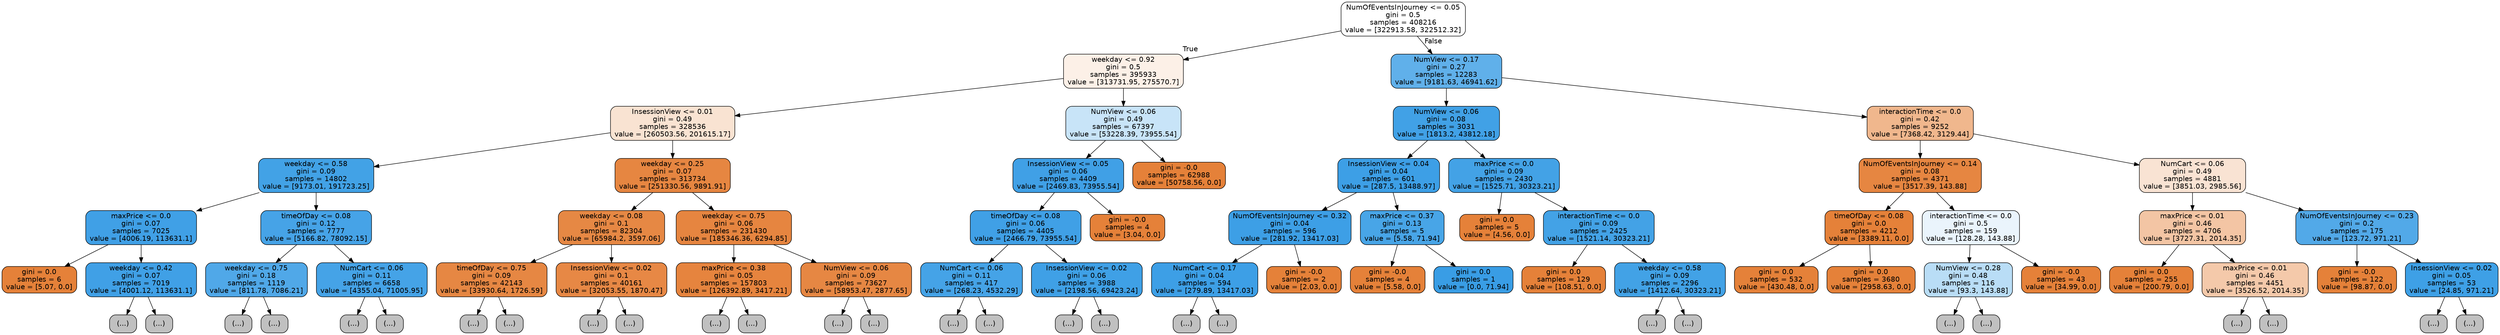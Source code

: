 digraph Tree {
node [shape=box, style="filled, rounded", color="black", fontname="helvetica"] ;
edge [fontname="helvetica"] ;
0 [label="NumOfEventsInJourney <= 0.05\ngini = 0.5\nsamples = 408216\nvalue = [322913.58, 322512.32]", fillcolor="#ffffff"] ;
1 [label="weekday <= 0.92\ngini = 0.5\nsamples = 395933\nvalue = [313731.95, 275570.7]", fillcolor="#fcf0e7"] ;
0 -> 1 [labeldistance=2.5, labelangle=45, headlabel="True"] ;
2 [label="InsessionView <= 0.01\ngini = 0.49\nsamples = 328536\nvalue = [260503.56, 201615.17]", fillcolor="#f9e3d2"] ;
1 -> 2 ;
3 [label="weekday <= 0.58\ngini = 0.09\nsamples = 14802\nvalue = [9173.01, 191723.25]", fillcolor="#42a2e6"] ;
2 -> 3 ;
4 [label="maxPrice <= 0.0\ngini = 0.07\nsamples = 7025\nvalue = [4006.19, 113631.1]", fillcolor="#40a0e6"] ;
3 -> 4 ;
5 [label="gini = 0.0\nsamples = 6\nvalue = [5.07, 0.0]", fillcolor="#e58139"] ;
4 -> 5 ;
6 [label="weekday <= 0.42\ngini = 0.07\nsamples = 7019\nvalue = [4001.12, 113631.1]", fillcolor="#40a0e6"] ;
4 -> 6 ;
7 [label="(...)", fillcolor="#C0C0C0"] ;
6 -> 7 ;
30 [label="(...)", fillcolor="#C0C0C0"] ;
6 -> 30 ;
53 [label="timeOfDay <= 0.08\ngini = 0.12\nsamples = 7777\nvalue = [5166.82, 78092.15]", fillcolor="#46a3e7"] ;
3 -> 53 ;
54 [label="weekday <= 0.75\ngini = 0.18\nsamples = 1119\nvalue = [811.78, 7086.21]", fillcolor="#50a8e8"] ;
53 -> 54 ;
55 [label="(...)", fillcolor="#C0C0C0"] ;
54 -> 55 ;
84 [label="(...)", fillcolor="#C0C0C0"] ;
54 -> 84 ;
89 [label="NumCart <= 0.06\ngini = 0.11\nsamples = 6658\nvalue = [4355.04, 71005.95]", fillcolor="#45a3e7"] ;
53 -> 89 ;
90 [label="(...)", fillcolor="#C0C0C0"] ;
89 -> 90 ;
91 [label="(...)", fillcolor="#C0C0C0"] ;
89 -> 91 ;
92 [label="weekday <= 0.25\ngini = 0.07\nsamples = 313734\nvalue = [251330.56, 9891.91]", fillcolor="#e68641"] ;
2 -> 92 ;
93 [label="weekday <= 0.08\ngini = 0.1\nsamples = 82304\nvalue = [65984.2, 3597.06]", fillcolor="#e68844"] ;
92 -> 93 ;
94 [label="timeOfDay <= 0.75\ngini = 0.09\nsamples = 42143\nvalue = [33930.64, 1726.59]", fillcolor="#e68743"] ;
93 -> 94 ;
95 [label="(...)", fillcolor="#C0C0C0"] ;
94 -> 95 ;
194 [label="(...)", fillcolor="#C0C0C0"] ;
94 -> 194 ;
199 [label="InsessionView <= 0.02\ngini = 0.1\nsamples = 40161\nvalue = [32053.55, 1870.47]", fillcolor="#e78845"] ;
93 -> 199 ;
200 [label="(...)", fillcolor="#C0C0C0"] ;
199 -> 200 ;
225 [label="(...)", fillcolor="#C0C0C0"] ;
199 -> 225 ;
242 [label="weekday <= 0.75\ngini = 0.06\nsamples = 231430\nvalue = [185346.36, 6294.85]", fillcolor="#e68540"] ;
92 -> 242 ;
243 [label="maxPrice <= 0.38\ngini = 0.05\nsamples = 157803\nvalue = [126392.89, 3417.21]", fillcolor="#e6843e"] ;
242 -> 243 ;
244 [label="(...)", fillcolor="#C0C0C0"] ;
243 -> 244 ;
301 [label="(...)", fillcolor="#C0C0C0"] ;
243 -> 301 ;
352 [label="NumView <= 0.06\ngini = 0.09\nsamples = 73627\nvalue = [58953.47, 2877.65]", fillcolor="#e68743"] ;
242 -> 352 ;
353 [label="(...)", fillcolor="#C0C0C0"] ;
352 -> 353 ;
396 [label="(...)", fillcolor="#C0C0C0"] ;
352 -> 396 ;
397 [label="NumView <= 0.06\ngini = 0.49\nsamples = 67397\nvalue = [53228.39, 73955.54]", fillcolor="#c8e4f8"] ;
1 -> 397 ;
398 [label="InsessionView <= 0.05\ngini = 0.06\nsamples = 4409\nvalue = [2469.83, 73955.54]", fillcolor="#40a0e6"] ;
397 -> 398 ;
399 [label="timeOfDay <= 0.08\ngini = 0.06\nsamples = 4405\nvalue = [2466.79, 73955.54]", fillcolor="#40a0e6"] ;
398 -> 399 ;
400 [label="NumCart <= 0.06\ngini = 0.11\nsamples = 417\nvalue = [268.23, 4532.29]", fillcolor="#45a3e7"] ;
399 -> 400 ;
401 [label="(...)", fillcolor="#C0C0C0"] ;
400 -> 401 ;
402 [label="(...)", fillcolor="#C0C0C0"] ;
400 -> 402 ;
405 [label="InsessionView <= 0.02\ngini = 0.06\nsamples = 3988\nvalue = [2198.56, 69423.24]", fillcolor="#3fa0e6"] ;
399 -> 405 ;
406 [label="(...)", fillcolor="#C0C0C0"] ;
405 -> 406 ;
441 [label="(...)", fillcolor="#C0C0C0"] ;
405 -> 441 ;
456 [label="gini = -0.0\nsamples = 4\nvalue = [3.04, 0.0]", fillcolor="#e58139"] ;
398 -> 456 ;
457 [label="gini = -0.0\nsamples = 62988\nvalue = [50758.56, 0.0]", fillcolor="#e58139"] ;
397 -> 457 ;
458 [label="NumView <= 0.17\ngini = 0.27\nsamples = 12283\nvalue = [9181.63, 46941.62]", fillcolor="#60b0ea"] ;
0 -> 458 [labeldistance=2.5, labelangle=-45, headlabel="False"] ;
459 [label="NumView <= 0.06\ngini = 0.08\nsamples = 3031\nvalue = [1813.2, 43812.18]", fillcolor="#41a1e6"] ;
458 -> 459 ;
460 [label="InsessionView <= 0.04\ngini = 0.04\nsamples = 601\nvalue = [287.5, 13488.97]", fillcolor="#3d9fe6"] ;
459 -> 460 ;
461 [label="NumOfEventsInJourney <= 0.32\ngini = 0.04\nsamples = 596\nvalue = [281.92, 13417.03]", fillcolor="#3d9fe6"] ;
460 -> 461 ;
462 [label="NumCart <= 0.17\ngini = 0.04\nsamples = 594\nvalue = [279.89, 13417.03]", fillcolor="#3d9fe6"] ;
461 -> 462 ;
463 [label="(...)", fillcolor="#C0C0C0"] ;
462 -> 463 ;
464 [label="(...)", fillcolor="#C0C0C0"] ;
462 -> 464 ;
479 [label="gini = -0.0\nsamples = 2\nvalue = [2.03, 0.0]", fillcolor="#e58139"] ;
461 -> 479 ;
480 [label="maxPrice <= 0.37\ngini = 0.13\nsamples = 5\nvalue = [5.58, 71.94]", fillcolor="#48a5e7"] ;
460 -> 480 ;
481 [label="gini = -0.0\nsamples = 4\nvalue = [5.58, 0.0]", fillcolor="#e58139"] ;
480 -> 481 ;
482 [label="gini = 0.0\nsamples = 1\nvalue = [0.0, 71.94]", fillcolor="#399de5"] ;
480 -> 482 ;
483 [label="maxPrice <= 0.0\ngini = 0.09\nsamples = 2430\nvalue = [1525.71, 30323.21]", fillcolor="#43a2e6"] ;
459 -> 483 ;
484 [label="gini = 0.0\nsamples = 5\nvalue = [4.56, 0.0]", fillcolor="#e58139"] ;
483 -> 484 ;
485 [label="interactionTime <= 0.0\ngini = 0.09\nsamples = 2425\nvalue = [1521.14, 30323.21]", fillcolor="#43a2e6"] ;
483 -> 485 ;
486 [label="gini = 0.0\nsamples = 129\nvalue = [108.51, 0.0]", fillcolor="#e58139"] ;
485 -> 486 ;
487 [label="weekday <= 0.58\ngini = 0.09\nsamples = 2296\nvalue = [1412.64, 30323.21]", fillcolor="#42a2e6"] ;
485 -> 487 ;
488 [label="(...)", fillcolor="#C0C0C0"] ;
487 -> 488 ;
523 [label="(...)", fillcolor="#C0C0C0"] ;
487 -> 523 ;
606 [label="interactionTime <= 0.0\ngini = 0.42\nsamples = 9252\nvalue = [7368.42, 3129.44]", fillcolor="#f0b78d"] ;
458 -> 606 ;
607 [label="NumOfEventsInJourney <= 0.14\ngini = 0.08\nsamples = 4371\nvalue = [3517.39, 143.88]", fillcolor="#e68641"] ;
606 -> 607 ;
608 [label="timeOfDay <= 0.08\ngini = 0.0\nsamples = 4212\nvalue = [3389.11, 0.0]", fillcolor="#e58139"] ;
607 -> 608 ;
609 [label="gini = 0.0\nsamples = 532\nvalue = [430.48, 0.0]", fillcolor="#e58139"] ;
608 -> 609 ;
610 [label="gini = 0.0\nsamples = 3680\nvalue = [2958.63, 0.0]", fillcolor="#e58139"] ;
608 -> 610 ;
611 [label="interactionTime <= 0.0\ngini = 0.5\nsamples = 159\nvalue = [128.28, 143.88]", fillcolor="#eaf4fc"] ;
607 -> 611 ;
612 [label="NumView <= 0.28\ngini = 0.48\nsamples = 116\nvalue = [93.3, 143.88]", fillcolor="#b9ddf6"] ;
611 -> 612 ;
613 [label="(...)", fillcolor="#C0C0C0"] ;
612 -> 613 ;
636 [label="(...)", fillcolor="#C0C0C0"] ;
612 -> 636 ;
637 [label="gini = -0.0\nsamples = 43\nvalue = [34.99, 0.0]", fillcolor="#e58139"] ;
611 -> 637 ;
638 [label="NumCart <= 0.06\ngini = 0.49\nsamples = 4881\nvalue = [3851.03, 2985.56]", fillcolor="#f9e3d3"] ;
606 -> 638 ;
639 [label="maxPrice <= 0.01\ngini = 0.46\nsamples = 4706\nvalue = [3727.31, 2014.35]", fillcolor="#f3c5a4"] ;
638 -> 639 ;
640 [label="gini = 0.0\nsamples = 255\nvalue = [200.79, 0.0]", fillcolor="#e58139"] ;
639 -> 640 ;
641 [label="maxPrice <= 0.01\ngini = 0.46\nsamples = 4451\nvalue = [3526.52, 2014.35]", fillcolor="#f4c9aa"] ;
639 -> 641 ;
642 [label="(...)", fillcolor="#C0C0C0"] ;
641 -> 642 ;
647 [label="(...)", fillcolor="#C0C0C0"] ;
641 -> 647 ;
714 [label="NumOfEventsInJourney <= 0.23\ngini = 0.2\nsamples = 175\nvalue = [123.72, 971.21]", fillcolor="#52a9e8"] ;
638 -> 714 ;
715 [label="gini = -0.0\nsamples = 122\nvalue = [98.87, 0.0]", fillcolor="#e58139"] ;
714 -> 715 ;
716 [label="InsessionView <= 0.02\ngini = 0.05\nsamples = 53\nvalue = [24.85, 971.21]", fillcolor="#3ea0e6"] ;
714 -> 716 ;
717 [label="(...)", fillcolor="#C0C0C0"] ;
716 -> 717 ;
742 [label="(...)", fillcolor="#C0C0C0"] ;
716 -> 742 ;
}